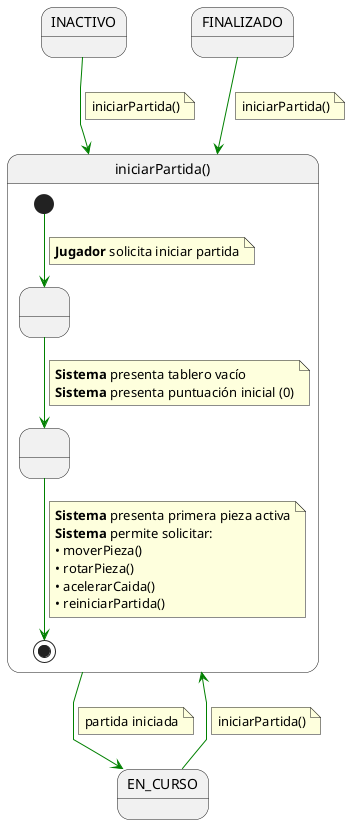 @startuml iniciarPartida

skinparam linetype polyline
 
  INACTIVO -[#green]-> iniciarPartida
  note on link
  iniciarPartida()
  end note
  EN_CURSO -[#green]-> iniciarPartida
  note on link
  iniciarPartida()
  end note
  FINALIZADO -[#green]-> iniciarPartida
  note on link
  iniciarPartida()
  end note

state iniciarPartida as "iniciarPartida()" {

    state " " as InicializandoJuego
    state " " as PresentandoTablero

    [*] -[#green]-> InicializandoJuego
    note on link
    <b>Jugador</b> solicita iniciar partida
    end note

    InicializandoJuego -[#green]-> PresentandoTablero
    note on link
    <b>Sistema</b> presenta tablero vacío
    <b>Sistema</b> presenta puntuación inicial (0)
    end note

    PresentandoTablero -[#green]-> [*]
    note on link
    <b>Sistema</b> presenta primera pieza activa
    <b>Sistema</b> permite solicitar:
    • moverPieza()
    • rotarPieza()
    • acelerarCaida()
    • reiniciarPartida()
    end note
}

iniciarPartida -[#green]-> EN_CURSO
note on link
partida iniciada
end note

@enduml